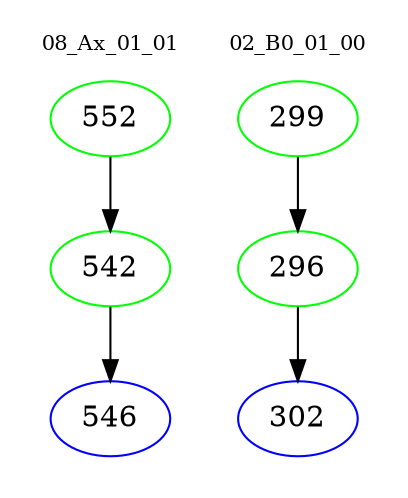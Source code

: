 digraph{
subgraph cluster_0 {
color = white
label = "08_Ax_01_01";
fontsize=10;
T0_552 [label="552", color="green"]
T0_552 -> T0_542 [color="black"]
T0_542 [label="542", color="green"]
T0_542 -> T0_546 [color="black"]
T0_546 [label="546", color="blue"]
}
subgraph cluster_1 {
color = white
label = "02_B0_01_00";
fontsize=10;
T1_299 [label="299", color="green"]
T1_299 -> T1_296 [color="black"]
T1_296 [label="296", color="green"]
T1_296 -> T1_302 [color="black"]
T1_302 [label="302", color="blue"]
}
}

